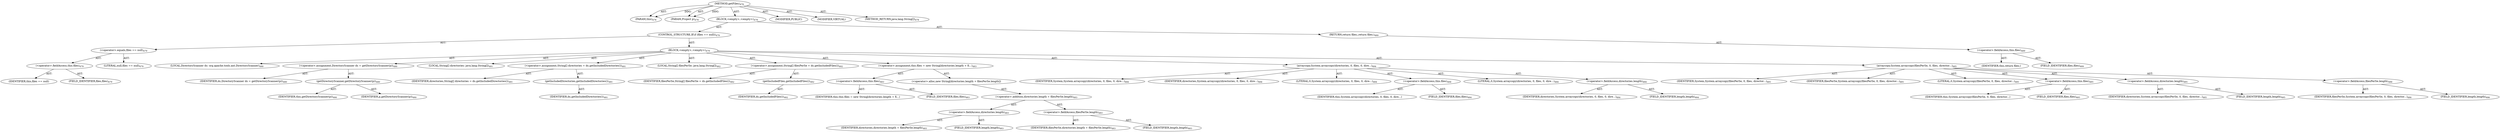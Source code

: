 digraph "getFiles" {  
"111669149709" [label = <(METHOD,getFiles)<SUB>478</SUB>> ]
"115964117002" [label = <(PARAM,this)<SUB>478</SUB>> ]
"115964117035" [label = <(PARAM,Project p)<SUB>478</SUB>> ]
"25769803848" [label = <(BLOCK,&lt;empty&gt;,&lt;empty&gt;)<SUB>478</SUB>> ]
"47244640303" [label = <(CONTROL_STRUCTURE,IF,if (files == null))<SUB>479</SUB>> ]
"30064771445" [label = <(&lt;operator&gt;.equals,files == null)<SUB>479</SUB>> ]
"30064771446" [label = <(&lt;operator&gt;.fieldAccess,this.files)<SUB>479</SUB>> ]
"68719477039" [label = <(IDENTIFIER,this,files == null)> ]
"55834574928" [label = <(FIELD_IDENTIFIER,files,files)<SUB>479</SUB>> ]
"90194313290" [label = <(LITERAL,null,files == null)<SUB>479</SUB>> ]
"25769803849" [label = <(BLOCK,&lt;empty&gt;,&lt;empty&gt;)<SUB>479</SUB>> ]
"94489280549" [label = <(LOCAL,DirectoryScanner ds: org.apache.tools.ant.DirectoryScanner)<SUB>480</SUB>> ]
"30064771447" [label = <(&lt;operator&gt;.assignment,DirectoryScanner ds = getDirectoryScanner(p))<SUB>480</SUB>> ]
"68719477040" [label = <(IDENTIFIER,ds,DirectoryScanner ds = getDirectoryScanner(p))<SUB>480</SUB>> ]
"30064771448" [label = <(getDirectoryScanner,getDirectoryScanner(p))<SUB>480</SUB>> ]
"68719476765" [label = <(IDENTIFIER,this,getDirectoryScanner(p))<SUB>480</SUB>> ]
"68719477041" [label = <(IDENTIFIER,p,getDirectoryScanner(p))<SUB>480</SUB>> ]
"94489280550" [label = <(LOCAL,String[] directories: java.lang.String[])<SUB>481</SUB>> ]
"30064771449" [label = <(&lt;operator&gt;.assignment,String[] directories = ds.getIncludedDirectories())<SUB>481</SUB>> ]
"68719477042" [label = <(IDENTIFIER,directories,String[] directories = ds.getIncludedDirectories())<SUB>481</SUB>> ]
"30064771450" [label = <(getIncludedDirectories,getIncludedDirectories())<SUB>481</SUB>> ]
"68719477043" [label = <(IDENTIFIER,ds,getIncludedDirectories())<SUB>481</SUB>> ]
"94489280551" [label = <(LOCAL,String[] filesPerSe: java.lang.String[])<SUB>482</SUB>> ]
"30064771451" [label = <(&lt;operator&gt;.assignment,String[] filesPerSe = ds.getIncludedFiles())<SUB>482</SUB>> ]
"68719477044" [label = <(IDENTIFIER,filesPerSe,String[] filesPerSe = ds.getIncludedFiles())<SUB>482</SUB>> ]
"30064771452" [label = <(getIncludedFiles,getIncludedFiles())<SUB>482</SUB>> ]
"68719477045" [label = <(IDENTIFIER,ds,getIncludedFiles())<SUB>482</SUB>> ]
"30064771453" [label = <(&lt;operator&gt;.assignment,this.files = new String[directories.length + fi...)<SUB>483</SUB>> ]
"30064771454" [label = <(&lt;operator&gt;.fieldAccess,this.files)<SUB>483</SUB>> ]
"68719477046" [label = <(IDENTIFIER,this,this.files = new String[directories.length + fi...)> ]
"55834574929" [label = <(FIELD_IDENTIFIER,files,files)<SUB>483</SUB>> ]
"30064771455" [label = <(&lt;operator&gt;.alloc,new String[directories.length + filesPerSe.length])> ]
"30064771456" [label = <(&lt;operator&gt;.addition,directories.length + filesPerSe.length)<SUB>483</SUB>> ]
"30064771457" [label = <(&lt;operator&gt;.fieldAccess,directories.length)<SUB>483</SUB>> ]
"68719477047" [label = <(IDENTIFIER,directories,directories.length + filesPerSe.length)<SUB>483</SUB>> ]
"55834574930" [label = <(FIELD_IDENTIFIER,length,length)<SUB>483</SUB>> ]
"30064771458" [label = <(&lt;operator&gt;.fieldAccess,filesPerSe.length)<SUB>483</SUB>> ]
"68719477048" [label = <(IDENTIFIER,filesPerSe,directories.length + filesPerSe.length)<SUB>483</SUB>> ]
"55834574931" [label = <(FIELD_IDENTIFIER,length,length)<SUB>483</SUB>> ]
"30064771459" [label = <(arraycopy,System.arraycopy(directories, 0, files, 0, dire...)<SUB>484</SUB>> ]
"68719477049" [label = <(IDENTIFIER,System,System.arraycopy(directories, 0, files, 0, dire...)<SUB>484</SUB>> ]
"68719477050" [label = <(IDENTIFIER,directories,System.arraycopy(directories, 0, files, 0, dire...)<SUB>484</SUB>> ]
"90194313291" [label = <(LITERAL,0,System.arraycopy(directories, 0, files, 0, dire...)<SUB>484</SUB>> ]
"30064771460" [label = <(&lt;operator&gt;.fieldAccess,this.files)<SUB>484</SUB>> ]
"68719477051" [label = <(IDENTIFIER,this,System.arraycopy(directories, 0, files, 0, dire...)> ]
"55834574932" [label = <(FIELD_IDENTIFIER,files,files)<SUB>484</SUB>> ]
"90194313292" [label = <(LITERAL,0,System.arraycopy(directories, 0, files, 0, dire...)<SUB>484</SUB>> ]
"30064771461" [label = <(&lt;operator&gt;.fieldAccess,directories.length)<SUB>484</SUB>> ]
"68719477052" [label = <(IDENTIFIER,directories,System.arraycopy(directories, 0, files, 0, dire...)<SUB>484</SUB>> ]
"55834574933" [label = <(FIELD_IDENTIFIER,length,length)<SUB>484</SUB>> ]
"30064771462" [label = <(arraycopy,System.arraycopy(filesPerSe, 0, files, director...)<SUB>485</SUB>> ]
"68719477053" [label = <(IDENTIFIER,System,System.arraycopy(filesPerSe, 0, files, director...)<SUB>485</SUB>> ]
"68719477054" [label = <(IDENTIFIER,filesPerSe,System.arraycopy(filesPerSe, 0, files, director...)<SUB>485</SUB>> ]
"90194313293" [label = <(LITERAL,0,System.arraycopy(filesPerSe, 0, files, director...)<SUB>485</SUB>> ]
"30064771463" [label = <(&lt;operator&gt;.fieldAccess,this.files)<SUB>485</SUB>> ]
"68719477055" [label = <(IDENTIFIER,this,System.arraycopy(filesPerSe, 0, files, director...)> ]
"55834574934" [label = <(FIELD_IDENTIFIER,files,files)<SUB>485</SUB>> ]
"30064771464" [label = <(&lt;operator&gt;.fieldAccess,directories.length)<SUB>485</SUB>> ]
"68719477056" [label = <(IDENTIFIER,directories,System.arraycopy(filesPerSe, 0, files, director...)<SUB>485</SUB>> ]
"55834574935" [label = <(FIELD_IDENTIFIER,length,length)<SUB>485</SUB>> ]
"30064771465" [label = <(&lt;operator&gt;.fieldAccess,filesPerSe.length)<SUB>486</SUB>> ]
"68719477057" [label = <(IDENTIFIER,filesPerSe,System.arraycopy(filesPerSe, 0, files, director...)<SUB>486</SUB>> ]
"55834574936" [label = <(FIELD_IDENTIFIER,length,length)<SUB>486</SUB>> ]
"146028888071" [label = <(RETURN,return files;,return files;)<SUB>489</SUB>> ]
"30064771466" [label = <(&lt;operator&gt;.fieldAccess,this.files)<SUB>489</SUB>> ]
"68719477058" [label = <(IDENTIFIER,this,return files;)> ]
"55834574937" [label = <(FIELD_IDENTIFIER,files,files)<SUB>489</SUB>> ]
"133143986223" [label = <(MODIFIER,PUBLIC)> ]
"133143986224" [label = <(MODIFIER,VIRTUAL)> ]
"128849018893" [label = <(METHOD_RETURN,java.lang.String[])<SUB>478</SUB>> ]
  "111669149709" -> "115964117002"  [ label = "AST: "] 
  "111669149709" -> "115964117035"  [ label = "AST: "] 
  "111669149709" -> "25769803848"  [ label = "AST: "] 
  "111669149709" -> "133143986223"  [ label = "AST: "] 
  "111669149709" -> "133143986224"  [ label = "AST: "] 
  "111669149709" -> "128849018893"  [ label = "AST: "] 
  "25769803848" -> "47244640303"  [ label = "AST: "] 
  "25769803848" -> "146028888071"  [ label = "AST: "] 
  "47244640303" -> "30064771445"  [ label = "AST: "] 
  "47244640303" -> "25769803849"  [ label = "AST: "] 
  "30064771445" -> "30064771446"  [ label = "AST: "] 
  "30064771445" -> "90194313290"  [ label = "AST: "] 
  "30064771446" -> "68719477039"  [ label = "AST: "] 
  "30064771446" -> "55834574928"  [ label = "AST: "] 
  "25769803849" -> "94489280549"  [ label = "AST: "] 
  "25769803849" -> "30064771447"  [ label = "AST: "] 
  "25769803849" -> "94489280550"  [ label = "AST: "] 
  "25769803849" -> "30064771449"  [ label = "AST: "] 
  "25769803849" -> "94489280551"  [ label = "AST: "] 
  "25769803849" -> "30064771451"  [ label = "AST: "] 
  "25769803849" -> "30064771453"  [ label = "AST: "] 
  "25769803849" -> "30064771459"  [ label = "AST: "] 
  "25769803849" -> "30064771462"  [ label = "AST: "] 
  "30064771447" -> "68719477040"  [ label = "AST: "] 
  "30064771447" -> "30064771448"  [ label = "AST: "] 
  "30064771448" -> "68719476765"  [ label = "AST: "] 
  "30064771448" -> "68719477041"  [ label = "AST: "] 
  "30064771449" -> "68719477042"  [ label = "AST: "] 
  "30064771449" -> "30064771450"  [ label = "AST: "] 
  "30064771450" -> "68719477043"  [ label = "AST: "] 
  "30064771451" -> "68719477044"  [ label = "AST: "] 
  "30064771451" -> "30064771452"  [ label = "AST: "] 
  "30064771452" -> "68719477045"  [ label = "AST: "] 
  "30064771453" -> "30064771454"  [ label = "AST: "] 
  "30064771453" -> "30064771455"  [ label = "AST: "] 
  "30064771454" -> "68719477046"  [ label = "AST: "] 
  "30064771454" -> "55834574929"  [ label = "AST: "] 
  "30064771455" -> "30064771456"  [ label = "AST: "] 
  "30064771456" -> "30064771457"  [ label = "AST: "] 
  "30064771456" -> "30064771458"  [ label = "AST: "] 
  "30064771457" -> "68719477047"  [ label = "AST: "] 
  "30064771457" -> "55834574930"  [ label = "AST: "] 
  "30064771458" -> "68719477048"  [ label = "AST: "] 
  "30064771458" -> "55834574931"  [ label = "AST: "] 
  "30064771459" -> "68719477049"  [ label = "AST: "] 
  "30064771459" -> "68719477050"  [ label = "AST: "] 
  "30064771459" -> "90194313291"  [ label = "AST: "] 
  "30064771459" -> "30064771460"  [ label = "AST: "] 
  "30064771459" -> "90194313292"  [ label = "AST: "] 
  "30064771459" -> "30064771461"  [ label = "AST: "] 
  "30064771460" -> "68719477051"  [ label = "AST: "] 
  "30064771460" -> "55834574932"  [ label = "AST: "] 
  "30064771461" -> "68719477052"  [ label = "AST: "] 
  "30064771461" -> "55834574933"  [ label = "AST: "] 
  "30064771462" -> "68719477053"  [ label = "AST: "] 
  "30064771462" -> "68719477054"  [ label = "AST: "] 
  "30064771462" -> "90194313293"  [ label = "AST: "] 
  "30064771462" -> "30064771463"  [ label = "AST: "] 
  "30064771462" -> "30064771464"  [ label = "AST: "] 
  "30064771462" -> "30064771465"  [ label = "AST: "] 
  "30064771463" -> "68719477055"  [ label = "AST: "] 
  "30064771463" -> "55834574934"  [ label = "AST: "] 
  "30064771464" -> "68719477056"  [ label = "AST: "] 
  "30064771464" -> "55834574935"  [ label = "AST: "] 
  "30064771465" -> "68719477057"  [ label = "AST: "] 
  "30064771465" -> "55834574936"  [ label = "AST: "] 
  "146028888071" -> "30064771466"  [ label = "AST: "] 
  "30064771466" -> "68719477058"  [ label = "AST: "] 
  "30064771466" -> "55834574937"  [ label = "AST: "] 
  "111669149709" -> "115964117002"  [ label = "DDG: "] 
  "111669149709" -> "115964117035"  [ label = "DDG: "] 
}
